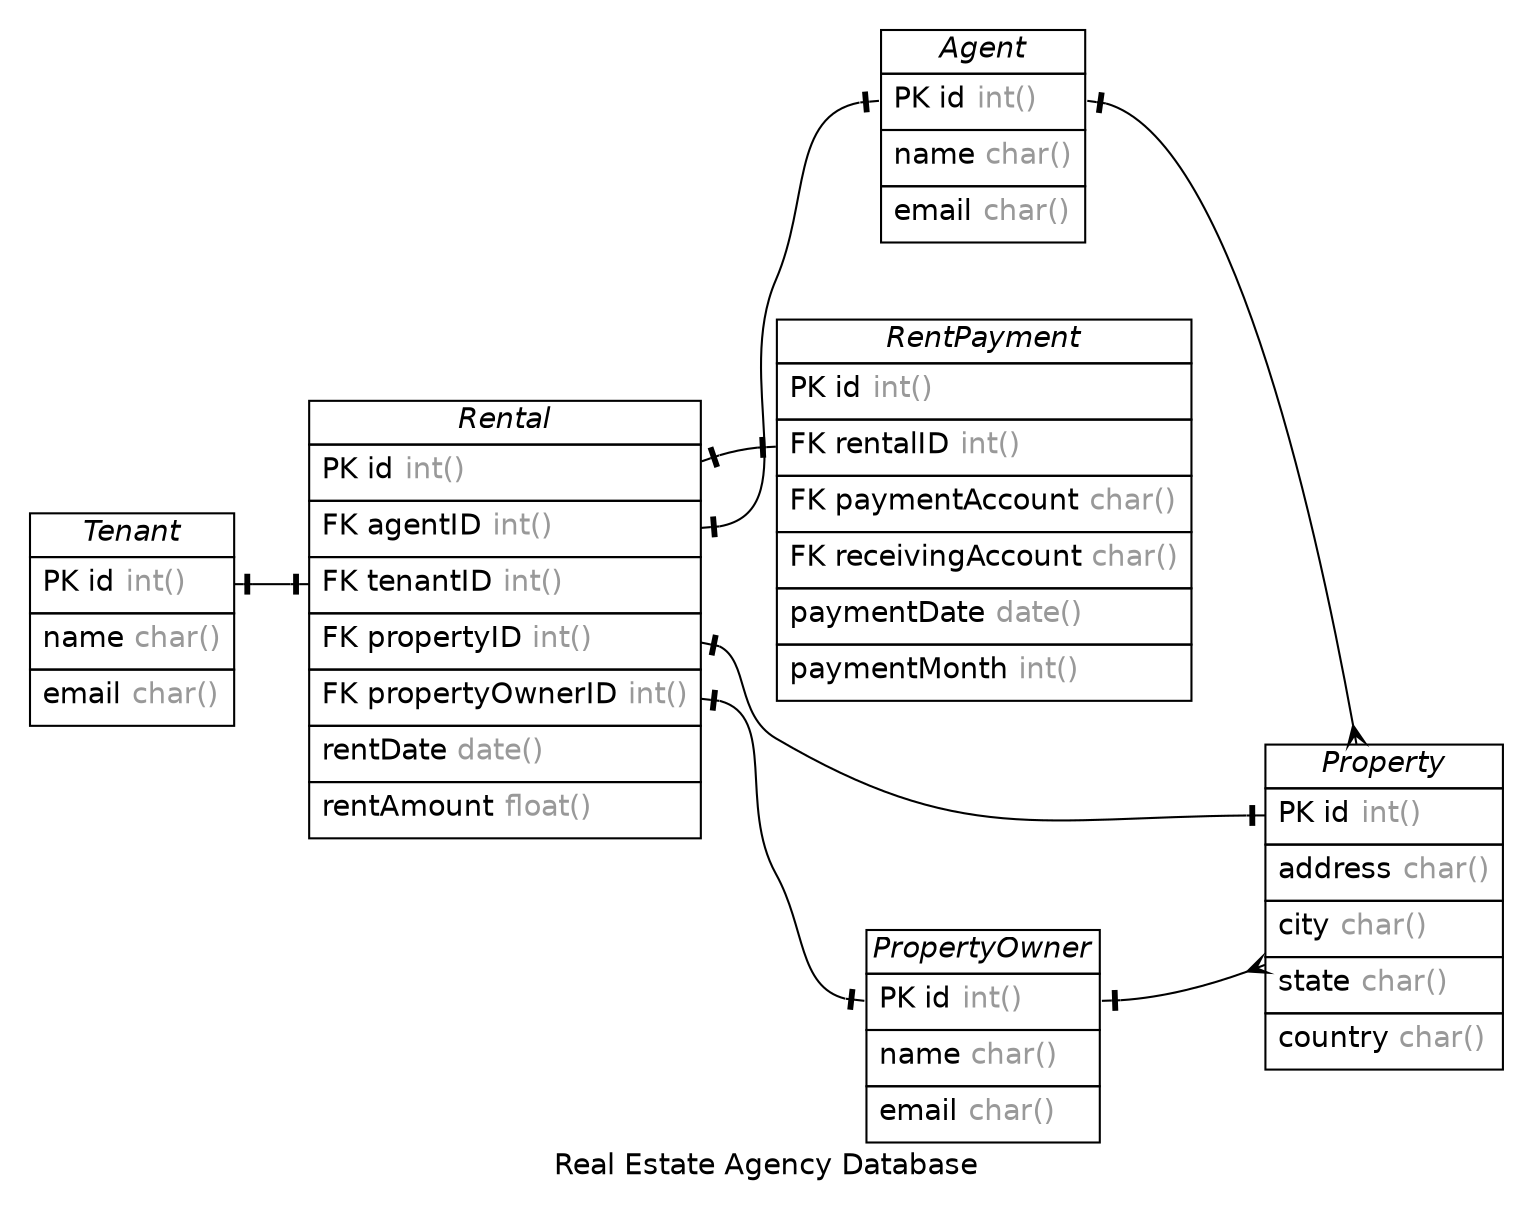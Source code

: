 /* created with ERDot < https://github.com/ehne/ERDot > */
digraph G {
    graph [
        nodesep=0.5;
        rankdir="LR";
        concentrate=true;
        splines="spline";
        fontname="Helvetica";
        pad="0.2,0.2",
        label="Real Estate Agency Database",
        
    ];
    
    node [shape=plain, fontname="Helvetica"];
    edge [
        dir=both,
        fontsize=12,
        arrowsize=0.9,
        penwidth=1.0,
        labelangle=32,
        labeldistance=1.8,
        fontname="Helvetica"
    ];
    
    "Agent" [ label=<
        <table border="0" cellborder="1" cellspacing="0" >
        <tr><td><i>Agent</i></td></tr>
        <tr><td port="id" align="left" cellpadding="5">PK id <font color="grey60">int()</font></td></tr>
        <tr><td port="name" align="left" cellpadding="5">name <font color="grey60">char()</font></td></tr>
        <tr><td port="email" align="left" cellpadding="5">email <font color="grey60">char()</font></td></tr>
    </table>>];
    "Tenant" [ label=<
        <table border="0" cellborder="1" cellspacing="0" >
        <tr><td><i>Tenant</i></td></tr>
        <tr><td port="id" align="left" cellpadding="5">PK id <font color="grey60">int()</font></td></tr>
        <tr><td port="name" align="left" cellpadding="5">name <font color="grey60">char()</font></td></tr>
        <tr><td port="email" align="left" cellpadding="5">email <font color="grey60">char()</font></td></tr>
    </table>>];
    "Property" [ label=<
        <table border="0" cellborder="1" cellspacing="0" >
        <tr><td><i>Property</i></td></tr>
        <tr><td port="id" align="left" cellpadding="5">PK id <font color="grey60">int()</font></td></tr>
        <tr><td port="address" align="left" cellpadding="5">address <font color="grey60">char()</font></td></tr>
        <tr><td port="city" align="left" cellpadding="5">city <font color="grey60">char()</font></td></tr>
        <tr><td port="state" align="left" cellpadding="5">state <font color="grey60">char()</font></td></tr>
        <tr><td port="country" align="left" cellpadding="5">country <font color="grey60">char()</font></td></tr>
    </table>>];
    "PropertyOwner" [ label=<
        <table border="0" cellborder="1" cellspacing="0" >
        <tr><td><i>PropertyOwner</i></td></tr>
        <tr><td port="id" align="left" cellpadding="5">PK id <font color="grey60">int()</font></td></tr>
        <tr><td port="name" align="left" cellpadding="5">name <font color="grey60">char()</font></td></tr>
        <tr><td port="email" align="left" cellpadding="5">email <font color="grey60">char()</font></td></tr>
    </table>>];
    "Rental" [ label=<
        <table border="0" cellborder="1" cellspacing="0" >
        <tr><td><i>Rental</i></td></tr>
        <tr><td port="id" align="left" cellpadding="5">PK id <font color="grey60">int()</font></td></tr>
        <tr><td port="agentID" align="left" cellpadding="5">FK agentID <font color="grey60">int()</font></td></tr>
        <tr><td port="tenantID" align="left" cellpadding="5">FK tenantID <font color="grey60">int()</font></td></tr>
        <tr><td port="propertyID" align="left" cellpadding="5">FK propertyID <font color="grey60">int()</font></td></tr>
        <tr><td port="propertyOwnerID" align="left" cellpadding="5">FK propertyOwnerID <font color="grey60">int()</font></td></tr>
        <tr><td port="rentDate" align="left" cellpadding="5">rentDate <font color="grey60">date()</font></td></tr>
        <tr><td port="rentAmount" align="left" cellpadding="5">rentAmount <font color="grey60">float()</font></td></tr>
    </table>>];
    "RentPayment" [ label=<
        <table border="0" cellborder="1" cellspacing="0" >
        <tr><td><i>RentPayment</i></td></tr>
        <tr><td port="id" align="left" cellpadding="5">PK id <font color="grey60">int()</font></td></tr>
        <tr><td port="rentalID" align="left" cellpadding="5">FK rentalID <font color="grey60">int()</font></td></tr>
        <tr><td port="paymentAccount" align="left" cellpadding="5">FK paymentAccount <font color="grey60">char()</font></td></tr>
        <tr><td port="receivingAccount" align="left" cellpadding="5">FK receivingAccount <font color="grey60">char()</font></td></tr>
        <tr><td port="paymentDate" align="left" cellpadding="5">paymentDate <font color="grey60">date()</font></td></tr>
        <tr><td port="paymentMonth" align="left" cellpadding="5">paymentMonth <font color="grey60">int()</font></td></tr>
    </table>>];

    
    "Agent":"id"->"Property":"propertyID" [
        arrowhead=ocrow,

        arrowtail=noneotee,
    ];

    
    "PropertyOwner":"id"->"Property":"propertyID" [
        arrowhead=ocrow,

        arrowtail=noneotee,
    ];

    
    "Tenant":"id"->"Rental":"tenantID" [
        arrowhead=noneotee,

        arrowtail=noneotee,
    ];

    
    "Rental":"agentID"->"Agent":"id" [
        arrowhead=noneotee,

        arrowtail=noneotee,
    ];

    
    "Rental":"propertyID"->"Property":"id" [
        arrowhead=noneotee,

        arrowtail=noneotee,
    ];

    
    "Rental":"propertyOwnerID"->"PropertyOwner":"id" [
        arrowhead=noneotee,

        arrowtail=noneotee,
    ];

    
    "Rental":"rentalID"->"RentPayment":"rentalID" [
        arrowhead=noneotee,

        arrowtail=noneotee,
    ];
}

